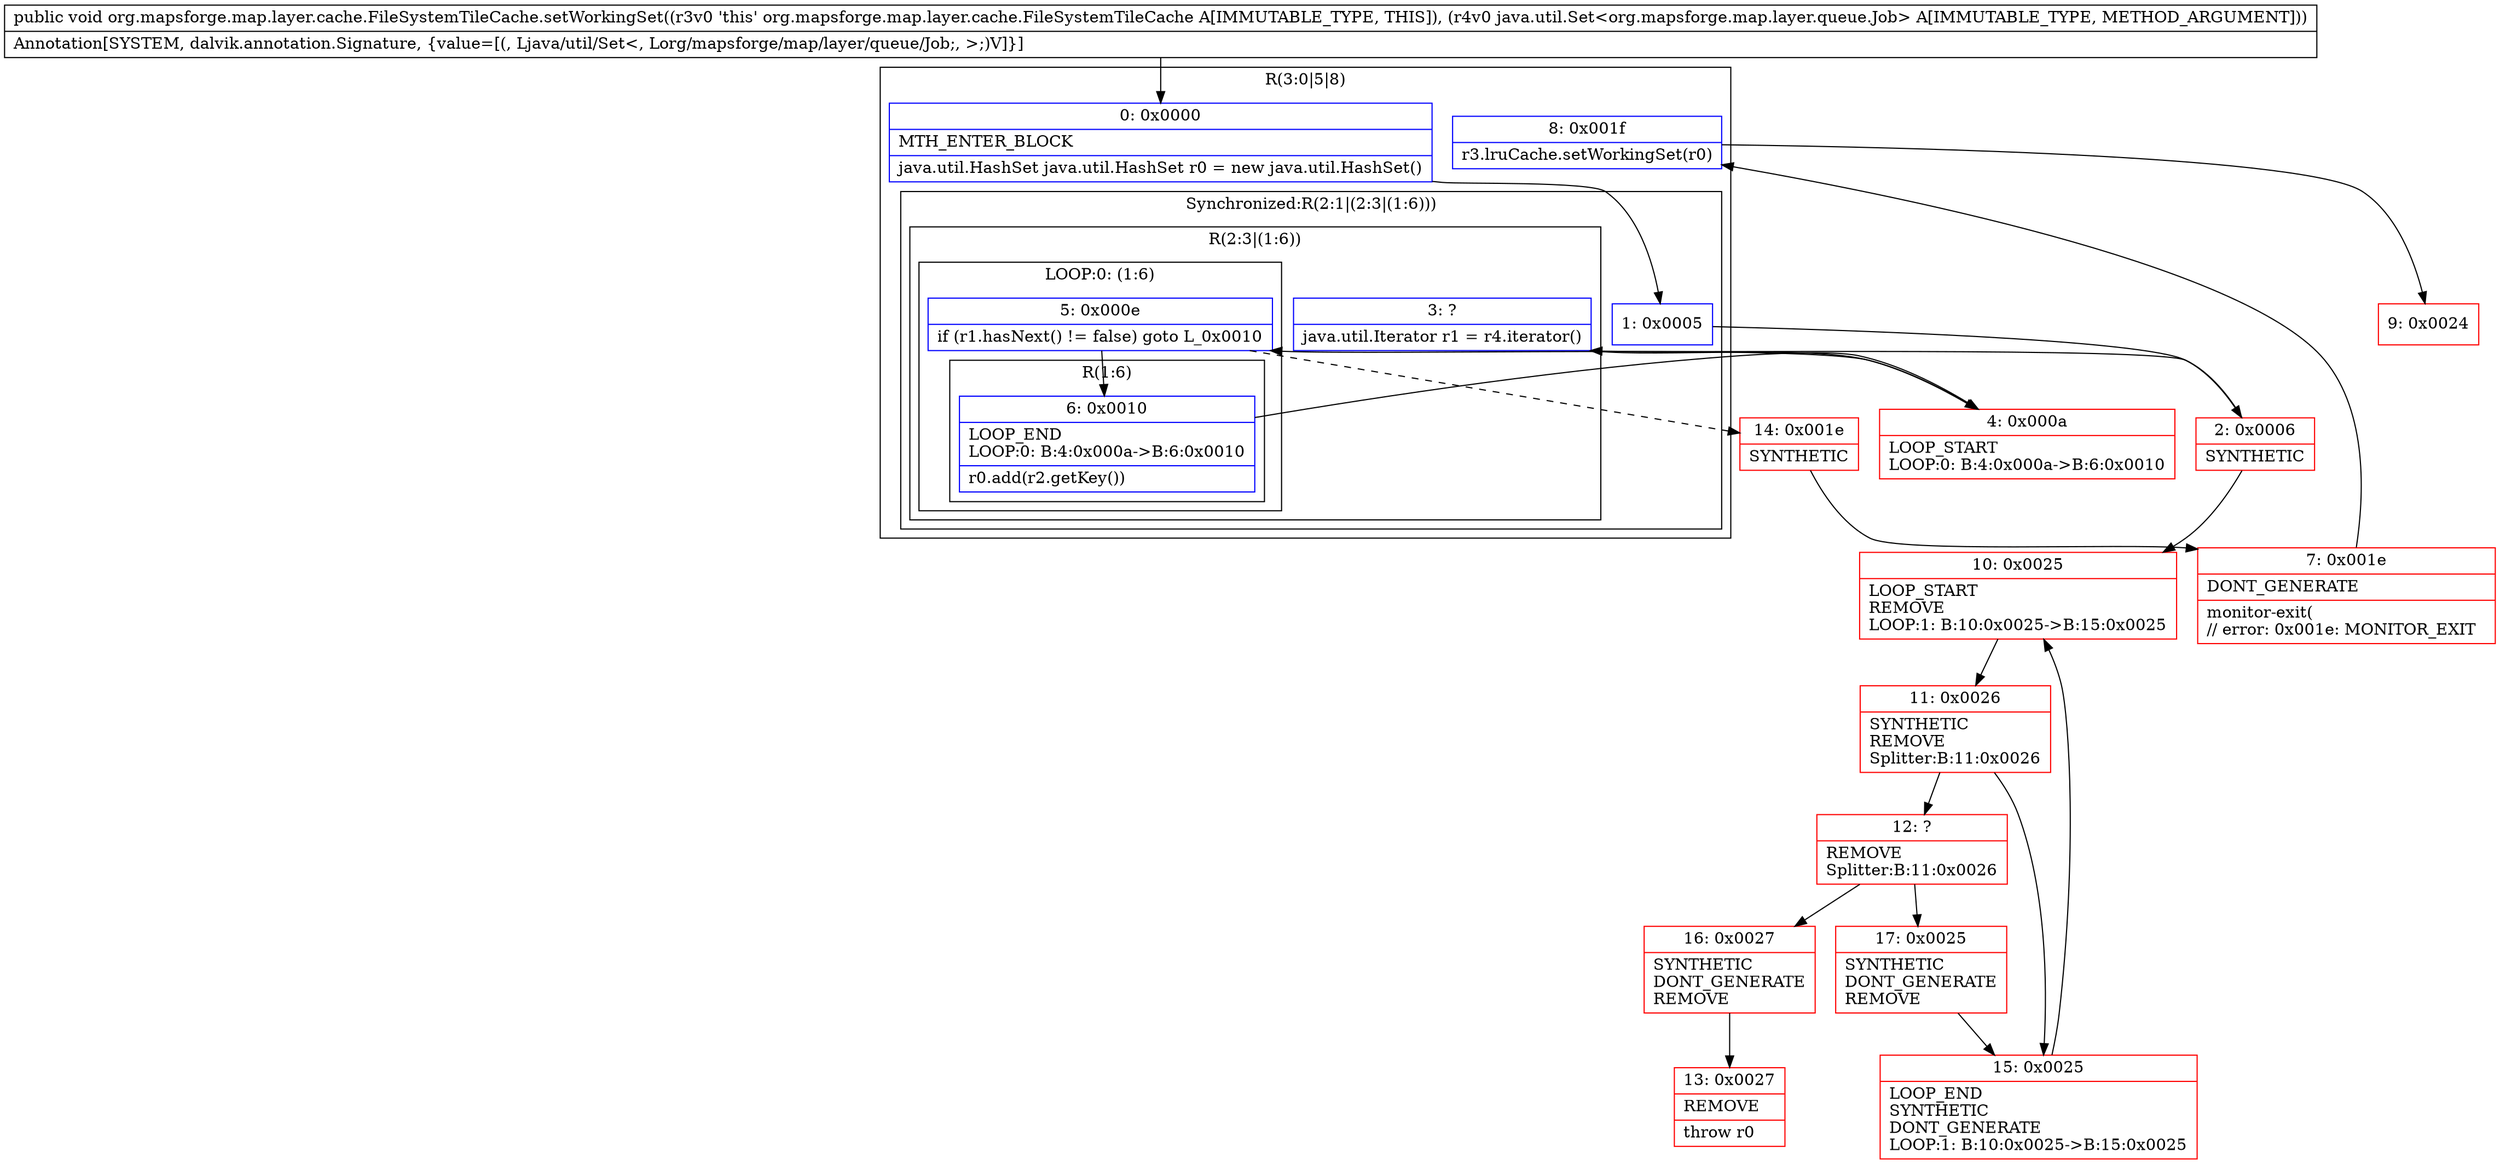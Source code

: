 digraph "CFG fororg.mapsforge.map.layer.cache.FileSystemTileCache.setWorkingSet(Ljava\/util\/Set;)V" {
subgraph cluster_Region_1244619044 {
label = "R(3:0|5|8)";
node [shape=record,color=blue];
Node_0 [shape=record,label="{0\:\ 0x0000|MTH_ENTER_BLOCK\l|java.util.HashSet java.util.HashSet r0 = new java.util.HashSet()\l}"];
subgraph cluster_SynchronizedRegion_1921709317 {
label = "Synchronized:R(2:1|(2:3|(1:6)))";
node [shape=record,color=blue];
Node_1 [shape=record,label="{1\:\ 0x0005}"];
subgraph cluster_Region_1722681285 {
label = "R(2:3|(1:6))";
node [shape=record,color=blue];
Node_3 [shape=record,label="{3\:\ ?|java.util.Iterator r1 = r4.iterator()\l}"];
subgraph cluster_LoopRegion_1808739029 {
label = "LOOP:0: (1:6)";
node [shape=record,color=blue];
Node_5 [shape=record,label="{5\:\ 0x000e|if (r1.hasNext() != false) goto L_0x0010\l}"];
subgraph cluster_Region_134911920 {
label = "R(1:6)";
node [shape=record,color=blue];
Node_6 [shape=record,label="{6\:\ 0x0010|LOOP_END\lLOOP:0: B:4:0x000a\-\>B:6:0x0010\l|r0.add(r2.getKey())\l}"];
}
}
}
}
Node_8 [shape=record,label="{8\:\ 0x001f|r3.lruCache.setWorkingSet(r0)\l}"];
}
Node_2 [shape=record,color=red,label="{2\:\ 0x0006|SYNTHETIC\l}"];
Node_4 [shape=record,color=red,label="{4\:\ 0x000a|LOOP_START\lLOOP:0: B:4:0x000a\-\>B:6:0x0010\l}"];
Node_7 [shape=record,color=red,label="{7\:\ 0x001e|DONT_GENERATE\l|monitor\-exit(\l\/\/ error: 0x001e: MONITOR_EXIT  \l}"];
Node_9 [shape=record,color=red,label="{9\:\ 0x0024}"];
Node_10 [shape=record,color=red,label="{10\:\ 0x0025|LOOP_START\lREMOVE\lLOOP:1: B:10:0x0025\-\>B:15:0x0025\l}"];
Node_11 [shape=record,color=red,label="{11\:\ 0x0026|SYNTHETIC\lREMOVE\lSplitter:B:11:0x0026\l}"];
Node_12 [shape=record,color=red,label="{12\:\ ?|REMOVE\lSplitter:B:11:0x0026\l}"];
Node_13 [shape=record,color=red,label="{13\:\ 0x0027|REMOVE\l|throw r0\l}"];
Node_14 [shape=record,color=red,label="{14\:\ 0x001e|SYNTHETIC\l}"];
Node_15 [shape=record,color=red,label="{15\:\ 0x0025|LOOP_END\lSYNTHETIC\lDONT_GENERATE\lLOOP:1: B:10:0x0025\-\>B:15:0x0025\l}"];
Node_16 [shape=record,color=red,label="{16\:\ 0x0027|SYNTHETIC\lDONT_GENERATE\lREMOVE\l}"];
Node_17 [shape=record,color=red,label="{17\:\ 0x0025|SYNTHETIC\lDONT_GENERATE\lREMOVE\l}"];
MethodNode[shape=record,label="{public void org.mapsforge.map.layer.cache.FileSystemTileCache.setWorkingSet((r3v0 'this' org.mapsforge.map.layer.cache.FileSystemTileCache A[IMMUTABLE_TYPE, THIS]), (r4v0 java.util.Set\<org.mapsforge.map.layer.queue.Job\> A[IMMUTABLE_TYPE, METHOD_ARGUMENT]))  | Annotation[SYSTEM, dalvik.annotation.Signature, \{value=[(, Ljava\/util\/Set\<, Lorg\/mapsforge\/map\/layer\/queue\/Job;, \>;)V]\}]\l}"];
MethodNode -> Node_0;
Node_0 -> Node_1;
Node_1 -> Node_2;
Node_3 -> Node_4;
Node_5 -> Node_6;
Node_5 -> Node_14[style=dashed];
Node_6 -> Node_4;
Node_8 -> Node_9;
Node_2 -> Node_3;
Node_2 -> Node_10;
Node_4 -> Node_5;
Node_7 -> Node_8;
Node_10 -> Node_11;
Node_11 -> Node_12;
Node_11 -> Node_15;
Node_12 -> Node_16;
Node_12 -> Node_17;
Node_14 -> Node_7;
Node_15 -> Node_10;
Node_16 -> Node_13;
Node_17 -> Node_15;
}


